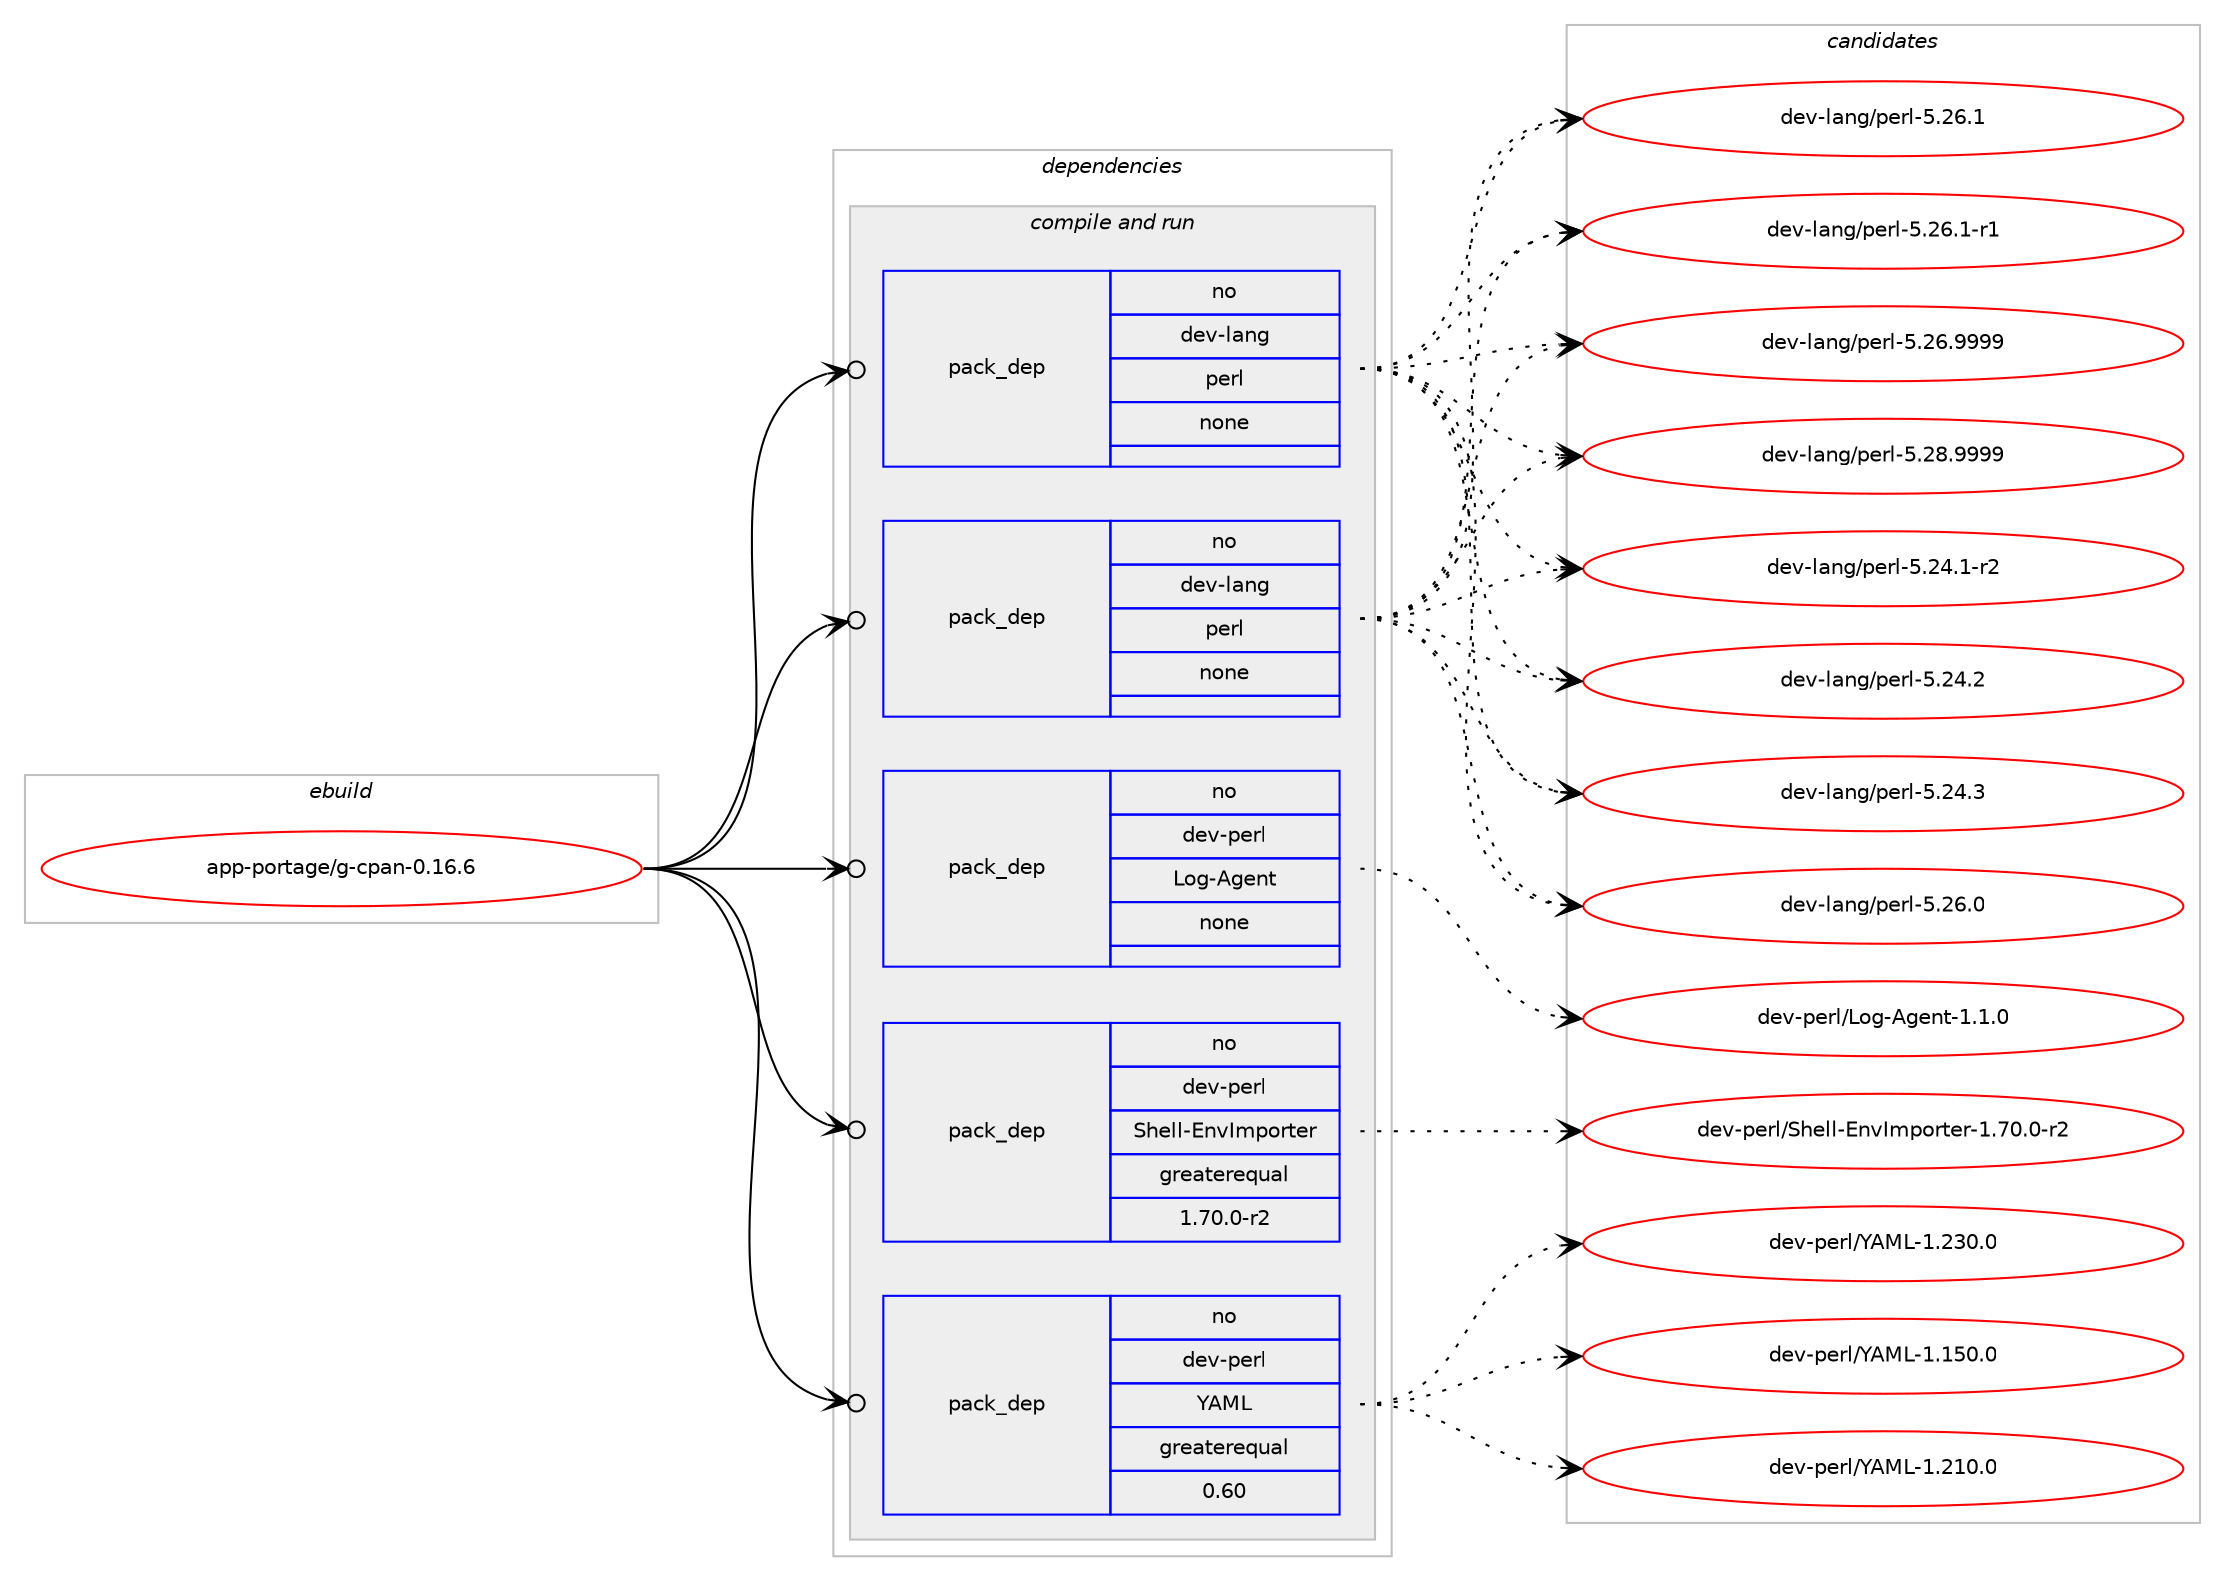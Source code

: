 digraph prolog {

# *************
# Graph options
# *************

newrank=true;
concentrate=true;
compound=true;
graph [rankdir=LR,fontname=Helvetica,fontsize=10,ranksep=1.5];#, ranksep=2.5, nodesep=0.2];
edge  [arrowhead=vee];
node  [fontname=Helvetica,fontsize=10];

# **********
# The ebuild
# **********

subgraph cluster_leftcol {
color=gray;
rank=same;
label=<<i>ebuild</i>>;
id [label="app-portage/g-cpan-0.16.6", color=red, width=4, href="../app-portage/g-cpan-0.16.6.svg"];
}

# ****************
# The dependencies
# ****************

subgraph cluster_midcol {
color=gray;
label=<<i>dependencies</i>>;
subgraph cluster_compile {
fillcolor="#eeeeee";
style=filled;
label=<<i>compile</i>>;
}
subgraph cluster_compileandrun {
fillcolor="#eeeeee";
style=filled;
label=<<i>compile and run</i>>;
subgraph pack38813 {
dependency53672 [label=<<TABLE BORDER="0" CELLBORDER="1" CELLSPACING="0" CELLPADDING="4" WIDTH="220"><TR><TD ROWSPAN="6" CELLPADDING="30">pack_dep</TD></TR><TR><TD WIDTH="110">no</TD></TR><TR><TD>dev-lang</TD></TR><TR><TD>perl</TD></TR><TR><TD>none</TD></TR><TR><TD></TD></TR></TABLE>>, shape=none, color=blue];
}
id:e -> dependency53672:w [weight=20,style="solid",arrowhead="odotvee"];
subgraph pack38814 {
dependency53673 [label=<<TABLE BORDER="0" CELLBORDER="1" CELLSPACING="0" CELLPADDING="4" WIDTH="220"><TR><TD ROWSPAN="6" CELLPADDING="30">pack_dep</TD></TR><TR><TD WIDTH="110">no</TD></TR><TR><TD>dev-lang</TD></TR><TR><TD>perl</TD></TR><TR><TD>none</TD></TR><TR><TD></TD></TR></TABLE>>, shape=none, color=blue];
}
id:e -> dependency53673:w [weight=20,style="solid",arrowhead="odotvee"];
subgraph pack38815 {
dependency53674 [label=<<TABLE BORDER="0" CELLBORDER="1" CELLSPACING="0" CELLPADDING="4" WIDTH="220"><TR><TD ROWSPAN="6" CELLPADDING="30">pack_dep</TD></TR><TR><TD WIDTH="110">no</TD></TR><TR><TD>dev-perl</TD></TR><TR><TD>Log-Agent</TD></TR><TR><TD>none</TD></TR><TR><TD></TD></TR></TABLE>>, shape=none, color=blue];
}
id:e -> dependency53674:w [weight=20,style="solid",arrowhead="odotvee"];
subgraph pack38816 {
dependency53675 [label=<<TABLE BORDER="0" CELLBORDER="1" CELLSPACING="0" CELLPADDING="4" WIDTH="220"><TR><TD ROWSPAN="6" CELLPADDING="30">pack_dep</TD></TR><TR><TD WIDTH="110">no</TD></TR><TR><TD>dev-perl</TD></TR><TR><TD>Shell-EnvImporter</TD></TR><TR><TD>greaterequal</TD></TR><TR><TD>1.70.0-r2</TD></TR></TABLE>>, shape=none, color=blue];
}
id:e -> dependency53675:w [weight=20,style="solid",arrowhead="odotvee"];
subgraph pack38817 {
dependency53676 [label=<<TABLE BORDER="0" CELLBORDER="1" CELLSPACING="0" CELLPADDING="4" WIDTH="220"><TR><TD ROWSPAN="6" CELLPADDING="30">pack_dep</TD></TR><TR><TD WIDTH="110">no</TD></TR><TR><TD>dev-perl</TD></TR><TR><TD>YAML</TD></TR><TR><TD>greaterequal</TD></TR><TR><TD>0.60</TD></TR></TABLE>>, shape=none, color=blue];
}
id:e -> dependency53676:w [weight=20,style="solid",arrowhead="odotvee"];
}
subgraph cluster_run {
fillcolor="#eeeeee";
style=filled;
label=<<i>run</i>>;
}
}

# **************
# The candidates
# **************

subgraph cluster_choices {
rank=same;
color=gray;
label=<<i>candidates</i>>;

subgraph choice38813 {
color=black;
nodesep=1;
choice100101118451089711010347112101114108455346505246494511450 [label="dev-lang/perl-5.24.1-r2", color=red, width=4,href="../dev-lang/perl-5.24.1-r2.svg"];
choice10010111845108971101034711210111410845534650524650 [label="dev-lang/perl-5.24.2", color=red, width=4,href="../dev-lang/perl-5.24.2.svg"];
choice10010111845108971101034711210111410845534650524651 [label="dev-lang/perl-5.24.3", color=red, width=4,href="../dev-lang/perl-5.24.3.svg"];
choice10010111845108971101034711210111410845534650544648 [label="dev-lang/perl-5.26.0", color=red, width=4,href="../dev-lang/perl-5.26.0.svg"];
choice10010111845108971101034711210111410845534650544649 [label="dev-lang/perl-5.26.1", color=red, width=4,href="../dev-lang/perl-5.26.1.svg"];
choice100101118451089711010347112101114108455346505446494511449 [label="dev-lang/perl-5.26.1-r1", color=red, width=4,href="../dev-lang/perl-5.26.1-r1.svg"];
choice10010111845108971101034711210111410845534650544657575757 [label="dev-lang/perl-5.26.9999", color=red, width=4,href="../dev-lang/perl-5.26.9999.svg"];
choice10010111845108971101034711210111410845534650564657575757 [label="dev-lang/perl-5.28.9999", color=red, width=4,href="../dev-lang/perl-5.28.9999.svg"];
dependency53672:e -> choice100101118451089711010347112101114108455346505246494511450:w [style=dotted,weight="100"];
dependency53672:e -> choice10010111845108971101034711210111410845534650524650:w [style=dotted,weight="100"];
dependency53672:e -> choice10010111845108971101034711210111410845534650524651:w [style=dotted,weight="100"];
dependency53672:e -> choice10010111845108971101034711210111410845534650544648:w [style=dotted,weight="100"];
dependency53672:e -> choice10010111845108971101034711210111410845534650544649:w [style=dotted,weight="100"];
dependency53672:e -> choice100101118451089711010347112101114108455346505446494511449:w [style=dotted,weight="100"];
dependency53672:e -> choice10010111845108971101034711210111410845534650544657575757:w [style=dotted,weight="100"];
dependency53672:e -> choice10010111845108971101034711210111410845534650564657575757:w [style=dotted,weight="100"];
}
subgraph choice38814 {
color=black;
nodesep=1;
choice100101118451089711010347112101114108455346505246494511450 [label="dev-lang/perl-5.24.1-r2", color=red, width=4,href="../dev-lang/perl-5.24.1-r2.svg"];
choice10010111845108971101034711210111410845534650524650 [label="dev-lang/perl-5.24.2", color=red, width=4,href="../dev-lang/perl-5.24.2.svg"];
choice10010111845108971101034711210111410845534650524651 [label="dev-lang/perl-5.24.3", color=red, width=4,href="../dev-lang/perl-5.24.3.svg"];
choice10010111845108971101034711210111410845534650544648 [label="dev-lang/perl-5.26.0", color=red, width=4,href="../dev-lang/perl-5.26.0.svg"];
choice10010111845108971101034711210111410845534650544649 [label="dev-lang/perl-5.26.1", color=red, width=4,href="../dev-lang/perl-5.26.1.svg"];
choice100101118451089711010347112101114108455346505446494511449 [label="dev-lang/perl-5.26.1-r1", color=red, width=4,href="../dev-lang/perl-5.26.1-r1.svg"];
choice10010111845108971101034711210111410845534650544657575757 [label="dev-lang/perl-5.26.9999", color=red, width=4,href="../dev-lang/perl-5.26.9999.svg"];
choice10010111845108971101034711210111410845534650564657575757 [label="dev-lang/perl-5.28.9999", color=red, width=4,href="../dev-lang/perl-5.28.9999.svg"];
dependency53673:e -> choice100101118451089711010347112101114108455346505246494511450:w [style=dotted,weight="100"];
dependency53673:e -> choice10010111845108971101034711210111410845534650524650:w [style=dotted,weight="100"];
dependency53673:e -> choice10010111845108971101034711210111410845534650524651:w [style=dotted,weight="100"];
dependency53673:e -> choice10010111845108971101034711210111410845534650544648:w [style=dotted,weight="100"];
dependency53673:e -> choice10010111845108971101034711210111410845534650544649:w [style=dotted,weight="100"];
dependency53673:e -> choice100101118451089711010347112101114108455346505446494511449:w [style=dotted,weight="100"];
dependency53673:e -> choice10010111845108971101034711210111410845534650544657575757:w [style=dotted,weight="100"];
dependency53673:e -> choice10010111845108971101034711210111410845534650564657575757:w [style=dotted,weight="100"];
}
subgraph choice38815 {
color=black;
nodesep=1;
choice1001011184511210111410847761111034565103101110116454946494648 [label="dev-perl/Log-Agent-1.1.0", color=red, width=4,href="../dev-perl/Log-Agent-1.1.0.svg"];
dependency53674:e -> choice1001011184511210111410847761111034565103101110116454946494648:w [style=dotted,weight="100"];
}
subgraph choice38816 {
color=black;
nodesep=1;
choice100101118451121011141084783104101108108456911011873109112111114116101114454946554846484511450 [label="dev-perl/Shell-EnvImporter-1.70.0-r2", color=red, width=4,href="../dev-perl/Shell-EnvImporter-1.70.0-r2.svg"];
dependency53675:e -> choice100101118451121011141084783104101108108456911011873109112111114116101114454946554846484511450:w [style=dotted,weight="100"];
}
subgraph choice38817 {
color=black;
nodesep=1;
choice1001011184511210111410847896577764549464953484648 [label="dev-perl/YAML-1.150.0", color=red, width=4,href="../dev-perl/YAML-1.150.0.svg"];
choice1001011184511210111410847896577764549465049484648 [label="dev-perl/YAML-1.210.0", color=red, width=4,href="../dev-perl/YAML-1.210.0.svg"];
choice1001011184511210111410847896577764549465051484648 [label="dev-perl/YAML-1.230.0", color=red, width=4,href="../dev-perl/YAML-1.230.0.svg"];
dependency53676:e -> choice1001011184511210111410847896577764549464953484648:w [style=dotted,weight="100"];
dependency53676:e -> choice1001011184511210111410847896577764549465049484648:w [style=dotted,weight="100"];
dependency53676:e -> choice1001011184511210111410847896577764549465051484648:w [style=dotted,weight="100"];
}
}

}
